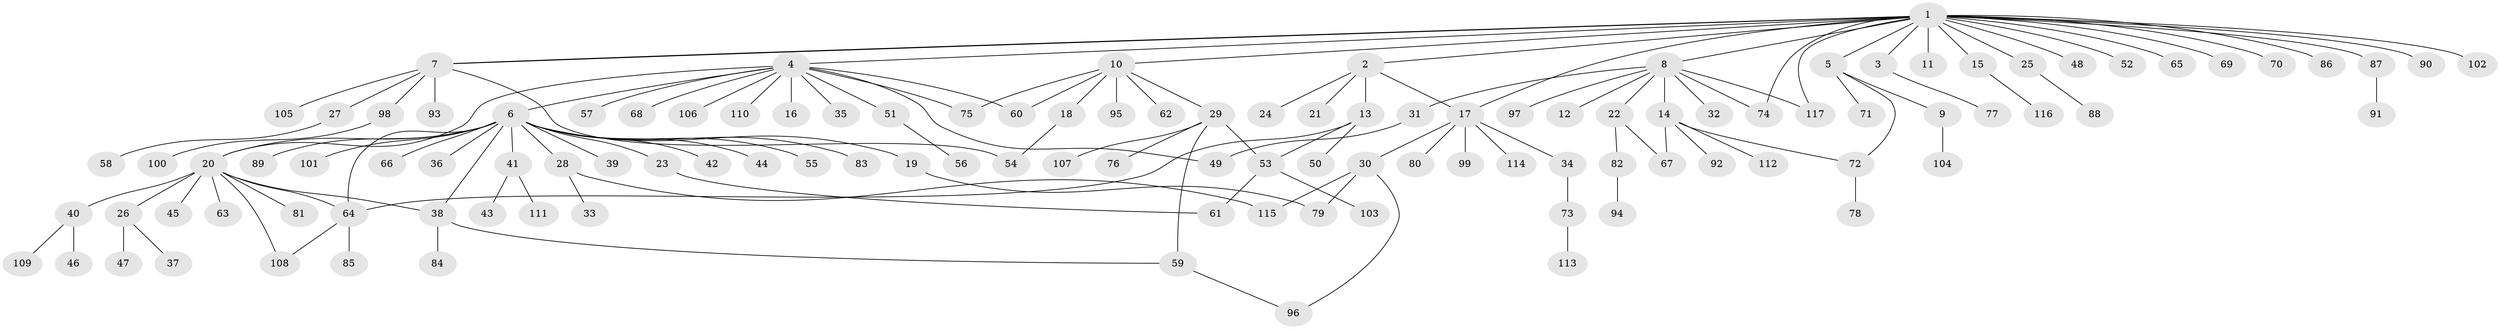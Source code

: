 // coarse degree distribution, {1: 0.5833333333333334, 10: 0.027777777777777776, 16: 0.027777777777777776, 2: 0.16666666666666666, 4: 0.1111111111111111, 6: 0.027777777777777776, 8: 0.027777777777777776, 5: 0.027777777777777776}
// Generated by graph-tools (version 1.1) at 2025/36/03/04/25 23:36:41]
// undirected, 117 vertices, 137 edges
graph export_dot {
  node [color=gray90,style=filled];
  1;
  2;
  3;
  4;
  5;
  6;
  7;
  8;
  9;
  10;
  11;
  12;
  13;
  14;
  15;
  16;
  17;
  18;
  19;
  20;
  21;
  22;
  23;
  24;
  25;
  26;
  27;
  28;
  29;
  30;
  31;
  32;
  33;
  34;
  35;
  36;
  37;
  38;
  39;
  40;
  41;
  42;
  43;
  44;
  45;
  46;
  47;
  48;
  49;
  50;
  51;
  52;
  53;
  54;
  55;
  56;
  57;
  58;
  59;
  60;
  61;
  62;
  63;
  64;
  65;
  66;
  67;
  68;
  69;
  70;
  71;
  72;
  73;
  74;
  75;
  76;
  77;
  78;
  79;
  80;
  81;
  82;
  83;
  84;
  85;
  86;
  87;
  88;
  89;
  90;
  91;
  92;
  93;
  94;
  95;
  96;
  97;
  98;
  99;
  100;
  101;
  102;
  103;
  104;
  105;
  106;
  107;
  108;
  109;
  110;
  111;
  112;
  113;
  114;
  115;
  116;
  117;
  1 -- 2;
  1 -- 3;
  1 -- 4;
  1 -- 5;
  1 -- 7;
  1 -- 7;
  1 -- 8;
  1 -- 10;
  1 -- 11;
  1 -- 15;
  1 -- 17;
  1 -- 25;
  1 -- 48;
  1 -- 52;
  1 -- 65;
  1 -- 69;
  1 -- 70;
  1 -- 74;
  1 -- 86;
  1 -- 87;
  1 -- 90;
  1 -- 102;
  1 -- 117;
  2 -- 13;
  2 -- 17;
  2 -- 21;
  2 -- 24;
  3 -- 77;
  4 -- 6;
  4 -- 16;
  4 -- 20;
  4 -- 35;
  4 -- 49;
  4 -- 51;
  4 -- 57;
  4 -- 60;
  4 -- 68;
  4 -- 75;
  4 -- 106;
  4 -- 110;
  5 -- 9;
  5 -- 71;
  5 -- 72;
  6 -- 19;
  6 -- 20;
  6 -- 23;
  6 -- 28;
  6 -- 36;
  6 -- 38;
  6 -- 39;
  6 -- 41;
  6 -- 42;
  6 -- 44;
  6 -- 55;
  6 -- 64;
  6 -- 66;
  6 -- 83;
  6 -- 89;
  6 -- 101;
  7 -- 27;
  7 -- 54;
  7 -- 93;
  7 -- 98;
  7 -- 105;
  8 -- 12;
  8 -- 14;
  8 -- 22;
  8 -- 31;
  8 -- 32;
  8 -- 74;
  8 -- 97;
  8 -- 117;
  9 -- 104;
  10 -- 18;
  10 -- 29;
  10 -- 60;
  10 -- 62;
  10 -- 75;
  10 -- 95;
  13 -- 50;
  13 -- 53;
  13 -- 64;
  14 -- 67;
  14 -- 72;
  14 -- 92;
  14 -- 112;
  15 -- 116;
  17 -- 30;
  17 -- 34;
  17 -- 80;
  17 -- 99;
  17 -- 114;
  18 -- 54;
  19 -- 79;
  20 -- 26;
  20 -- 38;
  20 -- 40;
  20 -- 45;
  20 -- 63;
  20 -- 64;
  20 -- 81;
  20 -- 108;
  22 -- 67;
  22 -- 82;
  23 -- 61;
  25 -- 88;
  26 -- 37;
  26 -- 47;
  27 -- 58;
  28 -- 33;
  28 -- 115;
  29 -- 53;
  29 -- 59;
  29 -- 76;
  29 -- 107;
  30 -- 79;
  30 -- 96;
  30 -- 115;
  31 -- 49;
  34 -- 73;
  38 -- 59;
  38 -- 84;
  40 -- 46;
  40 -- 109;
  41 -- 43;
  41 -- 111;
  51 -- 56;
  53 -- 61;
  53 -- 103;
  59 -- 96;
  64 -- 85;
  64 -- 108;
  72 -- 78;
  73 -- 113;
  82 -- 94;
  87 -- 91;
  98 -- 100;
}
